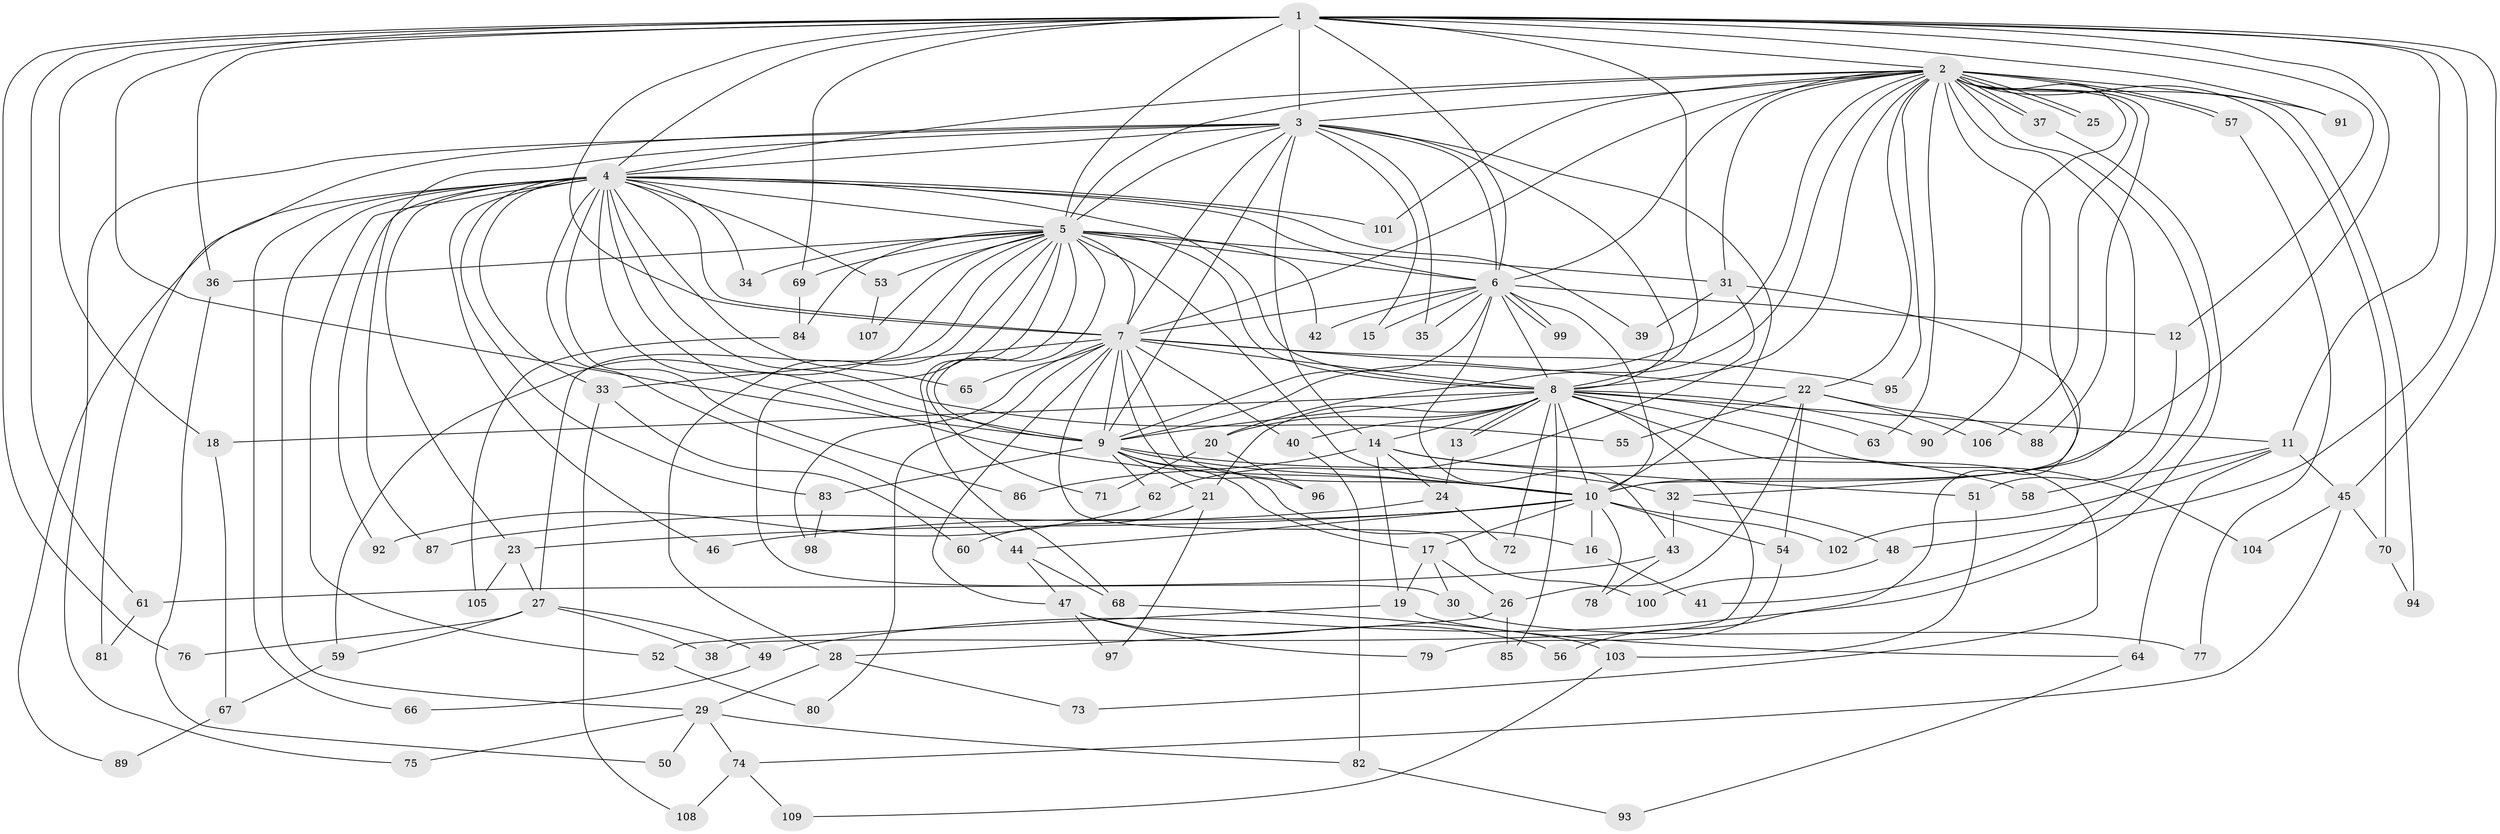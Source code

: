 // coarse degree distribution, {18: 0.01282051282051282, 25: 0.01282051282051282, 27: 0.01282051282051282, 24: 0.01282051282051282, 20: 0.01282051282051282, 17: 0.02564102564102564, 16: 0.02564102564102564, 7: 0.01282051282051282, 3: 0.2564102564102564, 2: 0.41025641025641024, 8: 0.01282051282051282, 4: 0.11538461538461539, 9: 0.01282051282051282, 6: 0.038461538461538464, 5: 0.02564102564102564}
// Generated by graph-tools (version 1.1) at 2025/41/03/06/25 10:41:36]
// undirected, 109 vertices, 243 edges
graph export_dot {
graph [start="1"]
  node [color=gray90,style=filled];
  1;
  2;
  3;
  4;
  5;
  6;
  7;
  8;
  9;
  10;
  11;
  12;
  13;
  14;
  15;
  16;
  17;
  18;
  19;
  20;
  21;
  22;
  23;
  24;
  25;
  26;
  27;
  28;
  29;
  30;
  31;
  32;
  33;
  34;
  35;
  36;
  37;
  38;
  39;
  40;
  41;
  42;
  43;
  44;
  45;
  46;
  47;
  48;
  49;
  50;
  51;
  52;
  53;
  54;
  55;
  56;
  57;
  58;
  59;
  60;
  61;
  62;
  63;
  64;
  65;
  66;
  67;
  68;
  69;
  70;
  71;
  72;
  73;
  74;
  75;
  76;
  77;
  78;
  79;
  80;
  81;
  82;
  83;
  84;
  85;
  86;
  87;
  88;
  89;
  90;
  91;
  92;
  93;
  94;
  95;
  96;
  97;
  98;
  99;
  100;
  101;
  102;
  103;
  104;
  105;
  106;
  107;
  108;
  109;
  1 -- 2;
  1 -- 3;
  1 -- 4;
  1 -- 5;
  1 -- 6;
  1 -- 7;
  1 -- 8;
  1 -- 9;
  1 -- 10;
  1 -- 11;
  1 -- 12;
  1 -- 18;
  1 -- 36;
  1 -- 45;
  1 -- 48;
  1 -- 61;
  1 -- 69;
  1 -- 76;
  1 -- 91;
  2 -- 3;
  2 -- 4;
  2 -- 5;
  2 -- 6;
  2 -- 7;
  2 -- 8;
  2 -- 9;
  2 -- 10;
  2 -- 20;
  2 -- 22;
  2 -- 25;
  2 -- 25;
  2 -- 31;
  2 -- 32;
  2 -- 37;
  2 -- 37;
  2 -- 41;
  2 -- 57;
  2 -- 57;
  2 -- 63;
  2 -- 70;
  2 -- 88;
  2 -- 90;
  2 -- 91;
  2 -- 94;
  2 -- 95;
  2 -- 101;
  2 -- 106;
  3 -- 4;
  3 -- 5;
  3 -- 6;
  3 -- 7;
  3 -- 8;
  3 -- 9;
  3 -- 10;
  3 -- 14;
  3 -- 15;
  3 -- 35;
  3 -- 75;
  3 -- 81;
  3 -- 87;
  4 -- 5;
  4 -- 6;
  4 -- 7;
  4 -- 8;
  4 -- 9;
  4 -- 10;
  4 -- 23;
  4 -- 29;
  4 -- 33;
  4 -- 34;
  4 -- 39;
  4 -- 44;
  4 -- 46;
  4 -- 52;
  4 -- 53;
  4 -- 55;
  4 -- 65;
  4 -- 66;
  4 -- 83;
  4 -- 86;
  4 -- 89;
  4 -- 92;
  4 -- 101;
  5 -- 6;
  5 -- 7;
  5 -- 8;
  5 -- 9;
  5 -- 10;
  5 -- 27;
  5 -- 28;
  5 -- 30;
  5 -- 31;
  5 -- 34;
  5 -- 36;
  5 -- 42;
  5 -- 53;
  5 -- 59;
  5 -- 68;
  5 -- 69;
  5 -- 71;
  5 -- 84;
  5 -- 107;
  6 -- 7;
  6 -- 8;
  6 -- 9;
  6 -- 10;
  6 -- 12;
  6 -- 15;
  6 -- 35;
  6 -- 42;
  6 -- 43;
  6 -- 99;
  6 -- 99;
  7 -- 8;
  7 -- 9;
  7 -- 10;
  7 -- 22;
  7 -- 33;
  7 -- 40;
  7 -- 47;
  7 -- 65;
  7 -- 80;
  7 -- 95;
  7 -- 96;
  7 -- 98;
  7 -- 100;
  8 -- 9;
  8 -- 10;
  8 -- 11;
  8 -- 13;
  8 -- 13;
  8 -- 14;
  8 -- 18;
  8 -- 20;
  8 -- 21;
  8 -- 38;
  8 -- 40;
  8 -- 63;
  8 -- 72;
  8 -- 73;
  8 -- 85;
  8 -- 90;
  8 -- 104;
  9 -- 10;
  9 -- 16;
  9 -- 17;
  9 -- 21;
  9 -- 32;
  9 -- 62;
  9 -- 83;
  10 -- 16;
  10 -- 17;
  10 -- 23;
  10 -- 44;
  10 -- 46;
  10 -- 54;
  10 -- 78;
  10 -- 102;
  11 -- 45;
  11 -- 58;
  11 -- 64;
  11 -- 102;
  12 -- 51;
  13 -- 24;
  14 -- 19;
  14 -- 24;
  14 -- 51;
  14 -- 58;
  14 -- 86;
  16 -- 41;
  17 -- 19;
  17 -- 26;
  17 -- 30;
  18 -- 67;
  19 -- 52;
  19 -- 64;
  20 -- 71;
  20 -- 96;
  21 -- 60;
  21 -- 97;
  22 -- 26;
  22 -- 54;
  22 -- 55;
  22 -- 88;
  22 -- 106;
  23 -- 27;
  23 -- 105;
  24 -- 72;
  24 -- 87;
  26 -- 28;
  26 -- 85;
  27 -- 38;
  27 -- 49;
  27 -- 59;
  27 -- 76;
  28 -- 29;
  28 -- 73;
  29 -- 50;
  29 -- 74;
  29 -- 75;
  29 -- 82;
  30 -- 77;
  31 -- 39;
  31 -- 56;
  31 -- 62;
  32 -- 43;
  32 -- 48;
  33 -- 60;
  33 -- 108;
  36 -- 50;
  37 -- 49;
  40 -- 82;
  43 -- 61;
  43 -- 78;
  44 -- 47;
  44 -- 68;
  45 -- 70;
  45 -- 74;
  45 -- 104;
  47 -- 56;
  47 -- 79;
  47 -- 97;
  48 -- 100;
  49 -- 66;
  51 -- 103;
  52 -- 80;
  53 -- 107;
  54 -- 79;
  57 -- 77;
  59 -- 67;
  61 -- 81;
  62 -- 92;
  64 -- 93;
  67 -- 89;
  68 -- 103;
  69 -- 84;
  70 -- 94;
  74 -- 108;
  74 -- 109;
  82 -- 93;
  83 -- 98;
  84 -- 105;
  103 -- 109;
}
